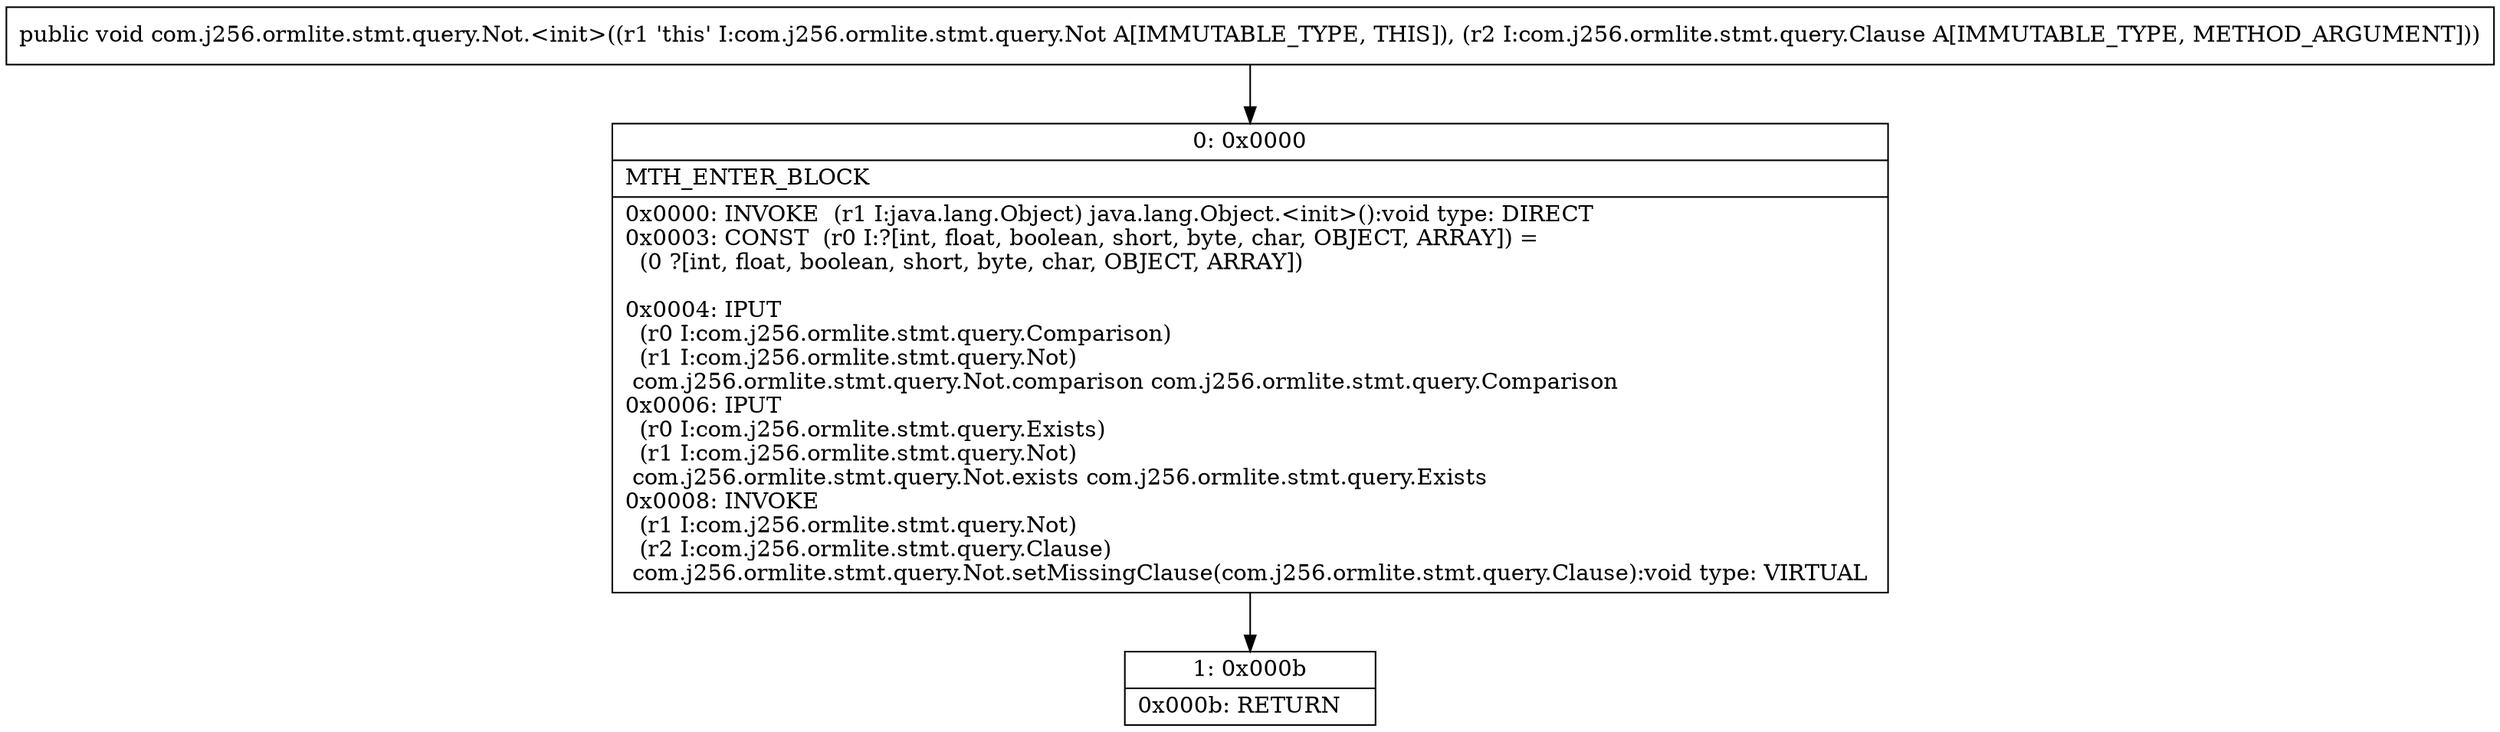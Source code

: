 digraph "CFG forcom.j256.ormlite.stmt.query.Not.\<init\>(Lcom\/j256\/ormlite\/stmt\/query\/Clause;)V" {
Node_0 [shape=record,label="{0\:\ 0x0000|MTH_ENTER_BLOCK\l|0x0000: INVOKE  (r1 I:java.lang.Object) java.lang.Object.\<init\>():void type: DIRECT \l0x0003: CONST  (r0 I:?[int, float, boolean, short, byte, char, OBJECT, ARRAY]) = \l  (0 ?[int, float, boolean, short, byte, char, OBJECT, ARRAY])\l \l0x0004: IPUT  \l  (r0 I:com.j256.ormlite.stmt.query.Comparison)\l  (r1 I:com.j256.ormlite.stmt.query.Not)\l com.j256.ormlite.stmt.query.Not.comparison com.j256.ormlite.stmt.query.Comparison \l0x0006: IPUT  \l  (r0 I:com.j256.ormlite.stmt.query.Exists)\l  (r1 I:com.j256.ormlite.stmt.query.Not)\l com.j256.ormlite.stmt.query.Not.exists com.j256.ormlite.stmt.query.Exists \l0x0008: INVOKE  \l  (r1 I:com.j256.ormlite.stmt.query.Not)\l  (r2 I:com.j256.ormlite.stmt.query.Clause)\l com.j256.ormlite.stmt.query.Not.setMissingClause(com.j256.ormlite.stmt.query.Clause):void type: VIRTUAL \l}"];
Node_1 [shape=record,label="{1\:\ 0x000b|0x000b: RETURN   \l}"];
MethodNode[shape=record,label="{public void com.j256.ormlite.stmt.query.Not.\<init\>((r1 'this' I:com.j256.ormlite.stmt.query.Not A[IMMUTABLE_TYPE, THIS]), (r2 I:com.j256.ormlite.stmt.query.Clause A[IMMUTABLE_TYPE, METHOD_ARGUMENT])) }"];
MethodNode -> Node_0;
Node_0 -> Node_1;
}

